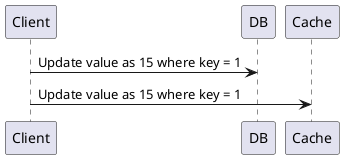 @startuml

Client -> DB: Update value as 15 where key = 1
Client -> Cache: Update value as 15 where key = 1

@enduml